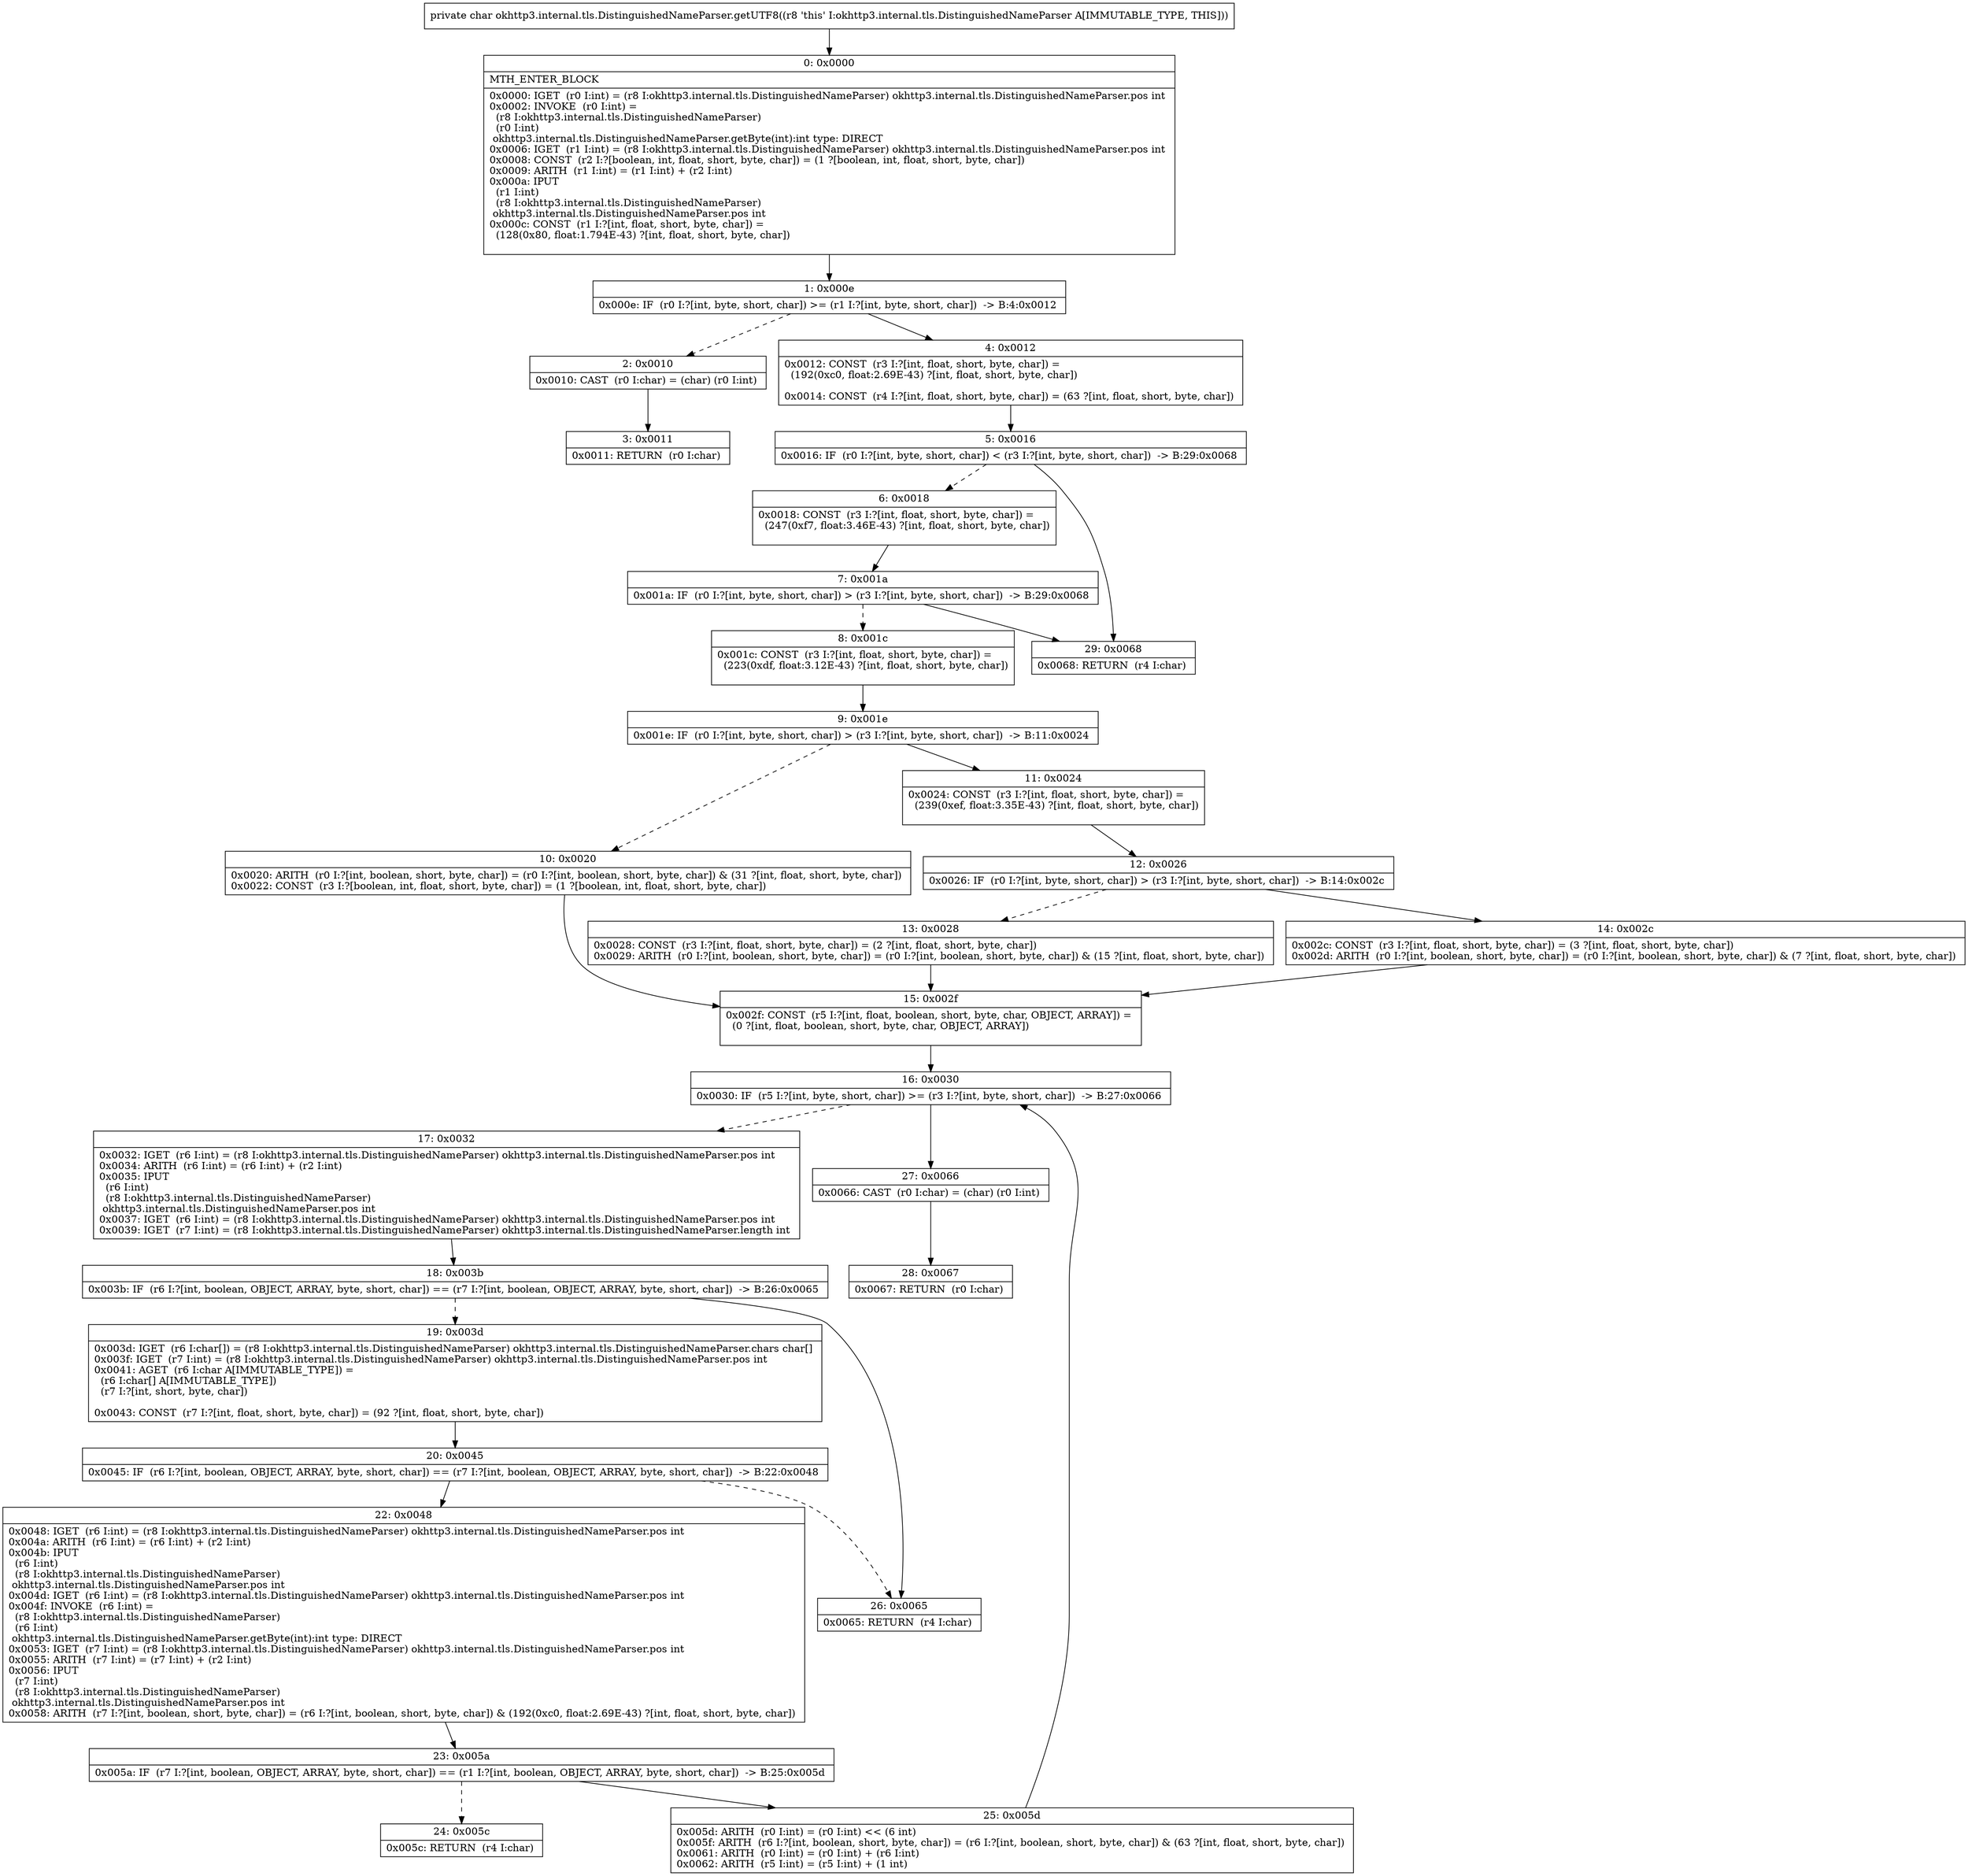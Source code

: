 digraph "CFG forokhttp3.internal.tls.DistinguishedNameParser.getUTF8()C" {
Node_0 [shape=record,label="{0\:\ 0x0000|MTH_ENTER_BLOCK\l|0x0000: IGET  (r0 I:int) = (r8 I:okhttp3.internal.tls.DistinguishedNameParser) okhttp3.internal.tls.DistinguishedNameParser.pos int \l0x0002: INVOKE  (r0 I:int) = \l  (r8 I:okhttp3.internal.tls.DistinguishedNameParser)\l  (r0 I:int)\l okhttp3.internal.tls.DistinguishedNameParser.getByte(int):int type: DIRECT \l0x0006: IGET  (r1 I:int) = (r8 I:okhttp3.internal.tls.DistinguishedNameParser) okhttp3.internal.tls.DistinguishedNameParser.pos int \l0x0008: CONST  (r2 I:?[boolean, int, float, short, byte, char]) = (1 ?[boolean, int, float, short, byte, char]) \l0x0009: ARITH  (r1 I:int) = (r1 I:int) + (r2 I:int) \l0x000a: IPUT  \l  (r1 I:int)\l  (r8 I:okhttp3.internal.tls.DistinguishedNameParser)\l okhttp3.internal.tls.DistinguishedNameParser.pos int \l0x000c: CONST  (r1 I:?[int, float, short, byte, char]) = \l  (128(0x80, float:1.794E\-43) ?[int, float, short, byte, char])\l \l}"];
Node_1 [shape=record,label="{1\:\ 0x000e|0x000e: IF  (r0 I:?[int, byte, short, char]) \>= (r1 I:?[int, byte, short, char])  \-\> B:4:0x0012 \l}"];
Node_2 [shape=record,label="{2\:\ 0x0010|0x0010: CAST  (r0 I:char) = (char) (r0 I:int) \l}"];
Node_3 [shape=record,label="{3\:\ 0x0011|0x0011: RETURN  (r0 I:char) \l}"];
Node_4 [shape=record,label="{4\:\ 0x0012|0x0012: CONST  (r3 I:?[int, float, short, byte, char]) = \l  (192(0xc0, float:2.69E\-43) ?[int, float, short, byte, char])\l \l0x0014: CONST  (r4 I:?[int, float, short, byte, char]) = (63 ?[int, float, short, byte, char]) \l}"];
Node_5 [shape=record,label="{5\:\ 0x0016|0x0016: IF  (r0 I:?[int, byte, short, char]) \< (r3 I:?[int, byte, short, char])  \-\> B:29:0x0068 \l}"];
Node_6 [shape=record,label="{6\:\ 0x0018|0x0018: CONST  (r3 I:?[int, float, short, byte, char]) = \l  (247(0xf7, float:3.46E\-43) ?[int, float, short, byte, char])\l \l}"];
Node_7 [shape=record,label="{7\:\ 0x001a|0x001a: IF  (r0 I:?[int, byte, short, char]) \> (r3 I:?[int, byte, short, char])  \-\> B:29:0x0068 \l}"];
Node_8 [shape=record,label="{8\:\ 0x001c|0x001c: CONST  (r3 I:?[int, float, short, byte, char]) = \l  (223(0xdf, float:3.12E\-43) ?[int, float, short, byte, char])\l \l}"];
Node_9 [shape=record,label="{9\:\ 0x001e|0x001e: IF  (r0 I:?[int, byte, short, char]) \> (r3 I:?[int, byte, short, char])  \-\> B:11:0x0024 \l}"];
Node_10 [shape=record,label="{10\:\ 0x0020|0x0020: ARITH  (r0 I:?[int, boolean, short, byte, char]) = (r0 I:?[int, boolean, short, byte, char]) & (31 ?[int, float, short, byte, char]) \l0x0022: CONST  (r3 I:?[boolean, int, float, short, byte, char]) = (1 ?[boolean, int, float, short, byte, char]) \l}"];
Node_11 [shape=record,label="{11\:\ 0x0024|0x0024: CONST  (r3 I:?[int, float, short, byte, char]) = \l  (239(0xef, float:3.35E\-43) ?[int, float, short, byte, char])\l \l}"];
Node_12 [shape=record,label="{12\:\ 0x0026|0x0026: IF  (r0 I:?[int, byte, short, char]) \> (r3 I:?[int, byte, short, char])  \-\> B:14:0x002c \l}"];
Node_13 [shape=record,label="{13\:\ 0x0028|0x0028: CONST  (r3 I:?[int, float, short, byte, char]) = (2 ?[int, float, short, byte, char]) \l0x0029: ARITH  (r0 I:?[int, boolean, short, byte, char]) = (r0 I:?[int, boolean, short, byte, char]) & (15 ?[int, float, short, byte, char]) \l}"];
Node_14 [shape=record,label="{14\:\ 0x002c|0x002c: CONST  (r3 I:?[int, float, short, byte, char]) = (3 ?[int, float, short, byte, char]) \l0x002d: ARITH  (r0 I:?[int, boolean, short, byte, char]) = (r0 I:?[int, boolean, short, byte, char]) & (7 ?[int, float, short, byte, char]) \l}"];
Node_15 [shape=record,label="{15\:\ 0x002f|0x002f: CONST  (r5 I:?[int, float, boolean, short, byte, char, OBJECT, ARRAY]) = \l  (0 ?[int, float, boolean, short, byte, char, OBJECT, ARRAY])\l \l}"];
Node_16 [shape=record,label="{16\:\ 0x0030|0x0030: IF  (r5 I:?[int, byte, short, char]) \>= (r3 I:?[int, byte, short, char])  \-\> B:27:0x0066 \l}"];
Node_17 [shape=record,label="{17\:\ 0x0032|0x0032: IGET  (r6 I:int) = (r8 I:okhttp3.internal.tls.DistinguishedNameParser) okhttp3.internal.tls.DistinguishedNameParser.pos int \l0x0034: ARITH  (r6 I:int) = (r6 I:int) + (r2 I:int) \l0x0035: IPUT  \l  (r6 I:int)\l  (r8 I:okhttp3.internal.tls.DistinguishedNameParser)\l okhttp3.internal.tls.DistinguishedNameParser.pos int \l0x0037: IGET  (r6 I:int) = (r8 I:okhttp3.internal.tls.DistinguishedNameParser) okhttp3.internal.tls.DistinguishedNameParser.pos int \l0x0039: IGET  (r7 I:int) = (r8 I:okhttp3.internal.tls.DistinguishedNameParser) okhttp3.internal.tls.DistinguishedNameParser.length int \l}"];
Node_18 [shape=record,label="{18\:\ 0x003b|0x003b: IF  (r6 I:?[int, boolean, OBJECT, ARRAY, byte, short, char]) == (r7 I:?[int, boolean, OBJECT, ARRAY, byte, short, char])  \-\> B:26:0x0065 \l}"];
Node_19 [shape=record,label="{19\:\ 0x003d|0x003d: IGET  (r6 I:char[]) = (r8 I:okhttp3.internal.tls.DistinguishedNameParser) okhttp3.internal.tls.DistinguishedNameParser.chars char[] \l0x003f: IGET  (r7 I:int) = (r8 I:okhttp3.internal.tls.DistinguishedNameParser) okhttp3.internal.tls.DistinguishedNameParser.pos int \l0x0041: AGET  (r6 I:char A[IMMUTABLE_TYPE]) = \l  (r6 I:char[] A[IMMUTABLE_TYPE])\l  (r7 I:?[int, short, byte, char])\l \l0x0043: CONST  (r7 I:?[int, float, short, byte, char]) = (92 ?[int, float, short, byte, char]) \l}"];
Node_20 [shape=record,label="{20\:\ 0x0045|0x0045: IF  (r6 I:?[int, boolean, OBJECT, ARRAY, byte, short, char]) == (r7 I:?[int, boolean, OBJECT, ARRAY, byte, short, char])  \-\> B:22:0x0048 \l}"];
Node_22 [shape=record,label="{22\:\ 0x0048|0x0048: IGET  (r6 I:int) = (r8 I:okhttp3.internal.tls.DistinguishedNameParser) okhttp3.internal.tls.DistinguishedNameParser.pos int \l0x004a: ARITH  (r6 I:int) = (r6 I:int) + (r2 I:int) \l0x004b: IPUT  \l  (r6 I:int)\l  (r8 I:okhttp3.internal.tls.DistinguishedNameParser)\l okhttp3.internal.tls.DistinguishedNameParser.pos int \l0x004d: IGET  (r6 I:int) = (r8 I:okhttp3.internal.tls.DistinguishedNameParser) okhttp3.internal.tls.DistinguishedNameParser.pos int \l0x004f: INVOKE  (r6 I:int) = \l  (r8 I:okhttp3.internal.tls.DistinguishedNameParser)\l  (r6 I:int)\l okhttp3.internal.tls.DistinguishedNameParser.getByte(int):int type: DIRECT \l0x0053: IGET  (r7 I:int) = (r8 I:okhttp3.internal.tls.DistinguishedNameParser) okhttp3.internal.tls.DistinguishedNameParser.pos int \l0x0055: ARITH  (r7 I:int) = (r7 I:int) + (r2 I:int) \l0x0056: IPUT  \l  (r7 I:int)\l  (r8 I:okhttp3.internal.tls.DistinguishedNameParser)\l okhttp3.internal.tls.DistinguishedNameParser.pos int \l0x0058: ARITH  (r7 I:?[int, boolean, short, byte, char]) = (r6 I:?[int, boolean, short, byte, char]) & (192(0xc0, float:2.69E\-43) ?[int, float, short, byte, char]) \l}"];
Node_23 [shape=record,label="{23\:\ 0x005a|0x005a: IF  (r7 I:?[int, boolean, OBJECT, ARRAY, byte, short, char]) == (r1 I:?[int, boolean, OBJECT, ARRAY, byte, short, char])  \-\> B:25:0x005d \l}"];
Node_24 [shape=record,label="{24\:\ 0x005c|0x005c: RETURN  (r4 I:char) \l}"];
Node_25 [shape=record,label="{25\:\ 0x005d|0x005d: ARITH  (r0 I:int) = (r0 I:int) \<\< (6 int) \l0x005f: ARITH  (r6 I:?[int, boolean, short, byte, char]) = (r6 I:?[int, boolean, short, byte, char]) & (63 ?[int, float, short, byte, char]) \l0x0061: ARITH  (r0 I:int) = (r0 I:int) + (r6 I:int) \l0x0062: ARITH  (r5 I:int) = (r5 I:int) + (1 int) \l}"];
Node_26 [shape=record,label="{26\:\ 0x0065|0x0065: RETURN  (r4 I:char) \l}"];
Node_27 [shape=record,label="{27\:\ 0x0066|0x0066: CAST  (r0 I:char) = (char) (r0 I:int) \l}"];
Node_28 [shape=record,label="{28\:\ 0x0067|0x0067: RETURN  (r0 I:char) \l}"];
Node_29 [shape=record,label="{29\:\ 0x0068|0x0068: RETURN  (r4 I:char) \l}"];
MethodNode[shape=record,label="{private char okhttp3.internal.tls.DistinguishedNameParser.getUTF8((r8 'this' I:okhttp3.internal.tls.DistinguishedNameParser A[IMMUTABLE_TYPE, THIS])) }"];
MethodNode -> Node_0;
Node_0 -> Node_1;
Node_1 -> Node_2[style=dashed];
Node_1 -> Node_4;
Node_2 -> Node_3;
Node_4 -> Node_5;
Node_5 -> Node_6[style=dashed];
Node_5 -> Node_29;
Node_6 -> Node_7;
Node_7 -> Node_8[style=dashed];
Node_7 -> Node_29;
Node_8 -> Node_9;
Node_9 -> Node_10[style=dashed];
Node_9 -> Node_11;
Node_10 -> Node_15;
Node_11 -> Node_12;
Node_12 -> Node_13[style=dashed];
Node_12 -> Node_14;
Node_13 -> Node_15;
Node_14 -> Node_15;
Node_15 -> Node_16;
Node_16 -> Node_17[style=dashed];
Node_16 -> Node_27;
Node_17 -> Node_18;
Node_18 -> Node_19[style=dashed];
Node_18 -> Node_26;
Node_19 -> Node_20;
Node_20 -> Node_22;
Node_20 -> Node_26[style=dashed];
Node_22 -> Node_23;
Node_23 -> Node_24[style=dashed];
Node_23 -> Node_25;
Node_25 -> Node_16;
Node_27 -> Node_28;
}

